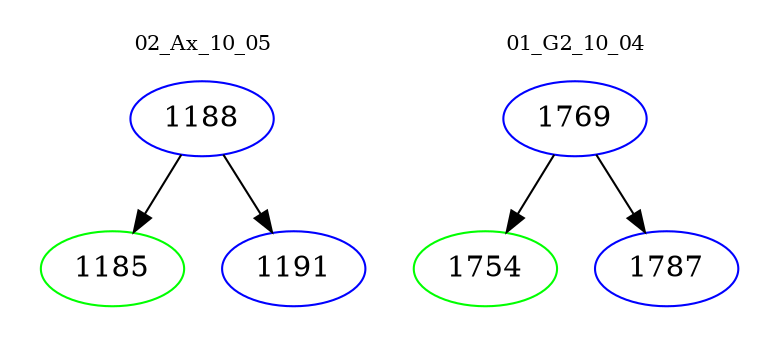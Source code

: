 digraph{
subgraph cluster_0 {
color = white
label = "02_Ax_10_05";
fontsize=10;
T0_1188 [label="1188", color="blue"]
T0_1188 -> T0_1185 [color="black"]
T0_1185 [label="1185", color="green"]
T0_1188 -> T0_1191 [color="black"]
T0_1191 [label="1191", color="blue"]
}
subgraph cluster_1 {
color = white
label = "01_G2_10_04";
fontsize=10;
T1_1769 [label="1769", color="blue"]
T1_1769 -> T1_1754 [color="black"]
T1_1754 [label="1754", color="green"]
T1_1769 -> T1_1787 [color="black"]
T1_1787 [label="1787", color="blue"]
}
}
